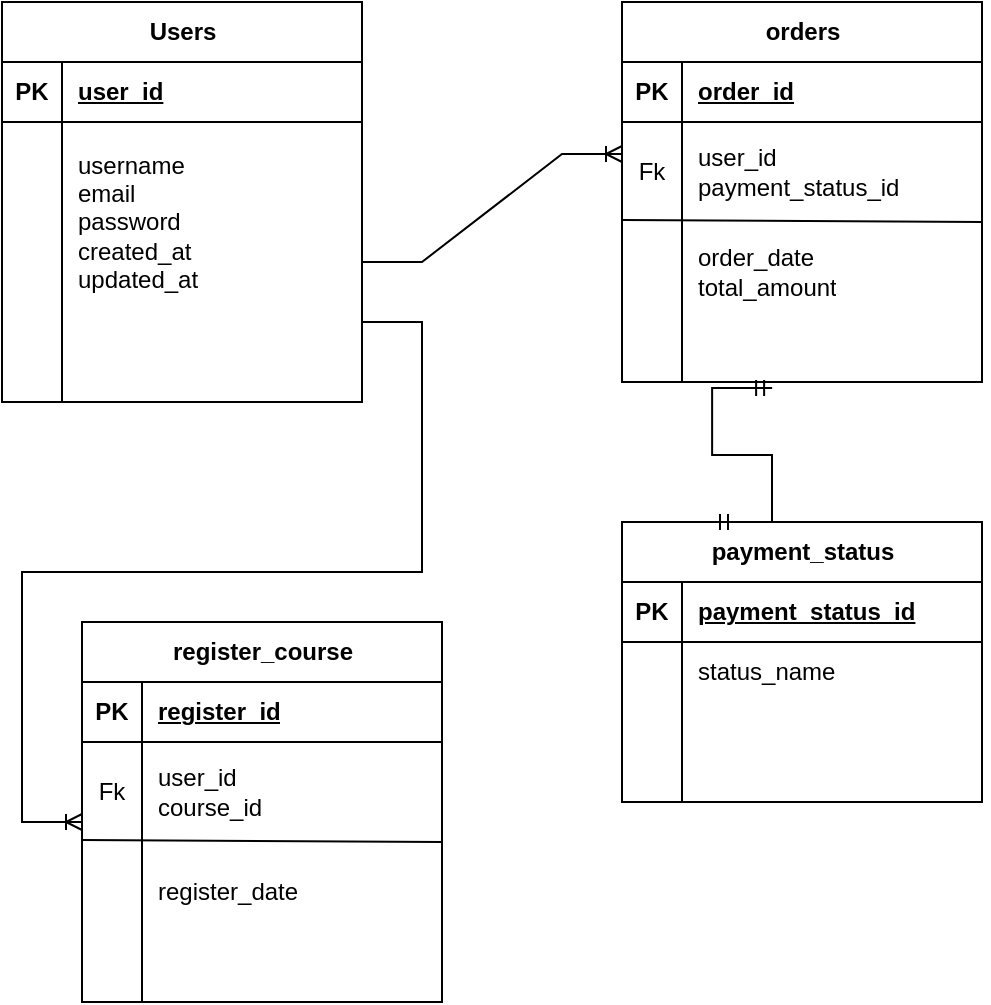 <mxfile version="21.1.2" type="github">
  <diagram name="Trang-1" id="lcGeL8hvCoR1BqS-VHe4">
    <mxGraphModel dx="965" dy="794" grid="1" gridSize="10" guides="1" tooltips="1" connect="1" arrows="1" fold="1" page="1" pageScale="1" pageWidth="1654" pageHeight="1169" math="0" shadow="0">
      <root>
        <mxCell id="0" />
        <mxCell id="1" parent="0" />
        <mxCell id="gdvY862G2Gq8S02XWn7q-1" value="Users" style="shape=table;startSize=30;container=1;collapsible=1;childLayout=tableLayout;fixedRows=1;rowLines=0;fontStyle=1;align=center;resizeLast=1;html=1;" vertex="1" parent="1">
          <mxGeometry x="70" y="110" width="180" height="200" as="geometry" />
        </mxCell>
        <mxCell id="gdvY862G2Gq8S02XWn7q-2" value="" style="shape=tableRow;horizontal=0;startSize=0;swimlaneHead=0;swimlaneBody=0;fillColor=none;collapsible=0;dropTarget=0;points=[[0,0.5],[1,0.5]];portConstraint=eastwest;top=0;left=0;right=0;bottom=1;" vertex="1" parent="gdvY862G2Gq8S02XWn7q-1">
          <mxGeometry y="30" width="180" height="30" as="geometry" />
        </mxCell>
        <mxCell id="gdvY862G2Gq8S02XWn7q-3" value="PK" style="shape=partialRectangle;connectable=0;fillColor=none;top=0;left=0;bottom=0;right=0;fontStyle=1;overflow=hidden;whiteSpace=wrap;html=1;" vertex="1" parent="gdvY862G2Gq8S02XWn7q-2">
          <mxGeometry width="30" height="30" as="geometry">
            <mxRectangle width="30" height="30" as="alternateBounds" />
          </mxGeometry>
        </mxCell>
        <mxCell id="gdvY862G2Gq8S02XWn7q-4" value="user_id" style="shape=partialRectangle;connectable=0;fillColor=none;top=0;left=0;bottom=0;right=0;align=left;spacingLeft=6;fontStyle=5;overflow=hidden;whiteSpace=wrap;html=1;" vertex="1" parent="gdvY862G2Gq8S02XWn7q-2">
          <mxGeometry x="30" width="150" height="30" as="geometry">
            <mxRectangle width="150" height="30" as="alternateBounds" />
          </mxGeometry>
        </mxCell>
        <mxCell id="gdvY862G2Gq8S02XWn7q-5" value="" style="shape=tableRow;horizontal=0;startSize=0;swimlaneHead=0;swimlaneBody=0;fillColor=none;collapsible=0;dropTarget=0;points=[[0,0.5],[1,0.5]];portConstraint=eastwest;top=0;left=0;right=0;bottom=0;" vertex="1" parent="gdvY862G2Gq8S02XWn7q-1">
          <mxGeometry y="60" width="180" height="100" as="geometry" />
        </mxCell>
        <mxCell id="gdvY862G2Gq8S02XWn7q-6" value="" style="shape=partialRectangle;connectable=0;fillColor=none;top=0;left=0;bottom=0;right=0;editable=1;overflow=hidden;whiteSpace=wrap;html=1;" vertex="1" parent="gdvY862G2Gq8S02XWn7q-5">
          <mxGeometry width="30" height="100" as="geometry">
            <mxRectangle width="30" height="100" as="alternateBounds" />
          </mxGeometry>
        </mxCell>
        <mxCell id="gdvY862G2Gq8S02XWn7q-7" value="username&lt;br&gt;email&lt;br&gt;password&lt;br&gt;created_at&lt;br&gt;updated_at" style="shape=partialRectangle;connectable=0;fillColor=none;top=0;left=0;bottom=0;right=0;align=left;spacingLeft=6;overflow=hidden;whiteSpace=wrap;html=1;" vertex="1" parent="gdvY862G2Gq8S02XWn7q-5">
          <mxGeometry x="30" width="150" height="100" as="geometry">
            <mxRectangle width="150" height="100" as="alternateBounds" />
          </mxGeometry>
        </mxCell>
        <mxCell id="gdvY862G2Gq8S02XWn7q-8" value="" style="shape=tableRow;horizontal=0;startSize=0;swimlaneHead=0;swimlaneBody=0;fillColor=none;collapsible=0;dropTarget=0;points=[[0,0.5],[1,0.5]];portConstraint=eastwest;top=0;left=0;right=0;bottom=0;" vertex="1" parent="gdvY862G2Gq8S02XWn7q-1">
          <mxGeometry y="160" width="180" height="20" as="geometry" />
        </mxCell>
        <mxCell id="gdvY862G2Gq8S02XWn7q-9" value="" style="shape=partialRectangle;connectable=0;fillColor=none;top=0;left=0;bottom=0;right=0;editable=1;overflow=hidden;whiteSpace=wrap;html=1;" vertex="1" parent="gdvY862G2Gq8S02XWn7q-8">
          <mxGeometry width="30" height="20" as="geometry">
            <mxRectangle width="30" height="20" as="alternateBounds" />
          </mxGeometry>
        </mxCell>
        <mxCell id="gdvY862G2Gq8S02XWn7q-10" value="" style="shape=partialRectangle;connectable=0;fillColor=none;top=0;left=0;bottom=0;right=0;align=left;spacingLeft=6;overflow=hidden;whiteSpace=wrap;html=1;" vertex="1" parent="gdvY862G2Gq8S02XWn7q-8">
          <mxGeometry x="30" width="150" height="20" as="geometry">
            <mxRectangle width="150" height="20" as="alternateBounds" />
          </mxGeometry>
        </mxCell>
        <mxCell id="gdvY862G2Gq8S02XWn7q-11" value="" style="shape=tableRow;horizontal=0;startSize=0;swimlaneHead=0;swimlaneBody=0;fillColor=none;collapsible=0;dropTarget=0;points=[[0,0.5],[1,0.5]];portConstraint=eastwest;top=0;left=0;right=0;bottom=0;" vertex="1" parent="gdvY862G2Gq8S02XWn7q-1">
          <mxGeometry y="180" width="180" height="20" as="geometry" />
        </mxCell>
        <mxCell id="gdvY862G2Gq8S02XWn7q-12" value="" style="shape=partialRectangle;connectable=0;fillColor=none;top=0;left=0;bottom=0;right=0;editable=1;overflow=hidden;whiteSpace=wrap;html=1;" vertex="1" parent="gdvY862G2Gq8S02XWn7q-11">
          <mxGeometry width="30" height="20" as="geometry">
            <mxRectangle width="30" height="20" as="alternateBounds" />
          </mxGeometry>
        </mxCell>
        <mxCell id="gdvY862G2Gq8S02XWn7q-13" value="" style="shape=partialRectangle;connectable=0;fillColor=none;top=0;left=0;bottom=0;right=0;align=left;spacingLeft=6;overflow=hidden;whiteSpace=wrap;html=1;" vertex="1" parent="gdvY862G2Gq8S02XWn7q-11">
          <mxGeometry x="30" width="150" height="20" as="geometry">
            <mxRectangle width="150" height="20" as="alternateBounds" />
          </mxGeometry>
        </mxCell>
        <mxCell id="gdvY862G2Gq8S02XWn7q-17" value="" style="edgeStyle=entityRelationEdgeStyle;fontSize=12;html=1;endArrow=ERoneToMany;rounded=0;entryX=0;entryY=0.32;entryDx=0;entryDy=0;entryPerimeter=0;" edge="1" parent="1" target="gdvY862G2Gq8S02XWn7q-22">
          <mxGeometry width="100" height="100" relative="1" as="geometry">
            <mxPoint x="250" y="240" as="sourcePoint" />
            <mxPoint x="310" y="400" as="targetPoint" />
          </mxGeometry>
        </mxCell>
        <mxCell id="gdvY862G2Gq8S02XWn7q-18" value="orders" style="shape=table;startSize=30;container=1;collapsible=1;childLayout=tableLayout;fixedRows=1;rowLines=0;fontStyle=1;align=center;resizeLast=1;html=1;" vertex="1" parent="1">
          <mxGeometry x="380" y="110" width="180" height="190" as="geometry" />
        </mxCell>
        <mxCell id="gdvY862G2Gq8S02XWn7q-19" value="" style="shape=tableRow;horizontal=0;startSize=0;swimlaneHead=0;swimlaneBody=0;fillColor=none;collapsible=0;dropTarget=0;points=[[0,0.5],[1,0.5]];portConstraint=eastwest;top=0;left=0;right=0;bottom=1;" vertex="1" parent="gdvY862G2Gq8S02XWn7q-18">
          <mxGeometry y="30" width="180" height="30" as="geometry" />
        </mxCell>
        <mxCell id="gdvY862G2Gq8S02XWn7q-20" value="PK" style="shape=partialRectangle;connectable=0;fillColor=none;top=0;left=0;bottom=0;right=0;fontStyle=1;overflow=hidden;whiteSpace=wrap;html=1;" vertex="1" parent="gdvY862G2Gq8S02XWn7q-19">
          <mxGeometry width="30" height="30" as="geometry">
            <mxRectangle width="30" height="30" as="alternateBounds" />
          </mxGeometry>
        </mxCell>
        <mxCell id="gdvY862G2Gq8S02XWn7q-21" value="order_id" style="shape=partialRectangle;connectable=0;fillColor=none;top=0;left=0;bottom=0;right=0;align=left;spacingLeft=6;fontStyle=5;overflow=hidden;whiteSpace=wrap;html=1;" vertex="1" parent="gdvY862G2Gq8S02XWn7q-19">
          <mxGeometry x="30" width="150" height="30" as="geometry">
            <mxRectangle width="150" height="30" as="alternateBounds" />
          </mxGeometry>
        </mxCell>
        <mxCell id="gdvY862G2Gq8S02XWn7q-22" value="" style="shape=tableRow;horizontal=0;startSize=0;swimlaneHead=0;swimlaneBody=0;fillColor=none;collapsible=0;dropTarget=0;points=[[0,0.5],[1,0.5]];portConstraint=eastwest;top=0;left=0;right=0;bottom=0;swimlaneFillColor=none;" vertex="1" parent="gdvY862G2Gq8S02XWn7q-18">
          <mxGeometry y="60" width="180" height="50" as="geometry" />
        </mxCell>
        <mxCell id="gdvY862G2Gq8S02XWn7q-23" value="Fk" style="shape=partialRectangle;connectable=0;fillColor=none;top=0;left=0;bottom=0;right=0;editable=1;overflow=hidden;whiteSpace=wrap;html=1;labelBorderColor=none;" vertex="1" parent="gdvY862G2Gq8S02XWn7q-22">
          <mxGeometry width="30" height="50" as="geometry">
            <mxRectangle width="30" height="50" as="alternateBounds" />
          </mxGeometry>
        </mxCell>
        <mxCell id="gdvY862G2Gq8S02XWn7q-24" value="user_id&lt;br&gt;payment_status_id" style="shape=partialRectangle;connectable=0;fillColor=none;top=0;left=0;bottom=0;right=0;align=left;spacingLeft=6;overflow=hidden;whiteSpace=wrap;html=1;strokeWidth=7;labelBorderColor=none;" vertex="1" parent="gdvY862G2Gq8S02XWn7q-22">
          <mxGeometry x="30" width="150" height="50" as="geometry">
            <mxRectangle width="150" height="50" as="alternateBounds" />
          </mxGeometry>
        </mxCell>
        <mxCell id="gdvY862G2Gq8S02XWn7q-25" value="" style="shape=tableRow;horizontal=0;startSize=0;swimlaneHead=0;swimlaneBody=0;fillColor=none;collapsible=0;dropTarget=0;points=[[0,0.5],[1,0.5]];portConstraint=eastwest;top=0;left=0;right=0;bottom=0;" vertex="1" parent="gdvY862G2Gq8S02XWn7q-18">
          <mxGeometry y="110" width="180" height="50" as="geometry" />
        </mxCell>
        <mxCell id="gdvY862G2Gq8S02XWn7q-26" value="" style="shape=partialRectangle;connectable=0;fillColor=none;top=0;left=0;bottom=0;right=0;editable=1;overflow=hidden;whiteSpace=wrap;html=1;" vertex="1" parent="gdvY862G2Gq8S02XWn7q-25">
          <mxGeometry width="30" height="50" as="geometry">
            <mxRectangle width="30" height="50" as="alternateBounds" />
          </mxGeometry>
        </mxCell>
        <mxCell id="gdvY862G2Gq8S02XWn7q-27" value="order_date&lt;br&gt;total_amount" style="shape=partialRectangle;connectable=0;fillColor=none;top=0;left=0;bottom=0;right=0;align=left;spacingLeft=6;overflow=hidden;whiteSpace=wrap;html=1;" vertex="1" parent="gdvY862G2Gq8S02XWn7q-25">
          <mxGeometry x="30" width="150" height="50" as="geometry">
            <mxRectangle width="150" height="50" as="alternateBounds" />
          </mxGeometry>
        </mxCell>
        <mxCell id="gdvY862G2Gq8S02XWn7q-28" value="" style="shape=tableRow;horizontal=0;startSize=0;swimlaneHead=0;swimlaneBody=0;fillColor=none;collapsible=0;dropTarget=0;points=[[0,0.5],[1,0.5]];portConstraint=eastwest;top=0;left=0;right=0;bottom=0;" vertex="1" parent="gdvY862G2Gq8S02XWn7q-18">
          <mxGeometry y="160" width="180" height="30" as="geometry" />
        </mxCell>
        <mxCell id="gdvY862G2Gq8S02XWn7q-29" value="" style="shape=partialRectangle;connectable=0;fillColor=none;top=0;left=0;bottom=0;right=0;editable=1;overflow=hidden;whiteSpace=wrap;html=1;" vertex="1" parent="gdvY862G2Gq8S02XWn7q-28">
          <mxGeometry width="30" height="30" as="geometry">
            <mxRectangle width="30" height="30" as="alternateBounds" />
          </mxGeometry>
        </mxCell>
        <mxCell id="gdvY862G2Gq8S02XWn7q-30" value="" style="shape=partialRectangle;connectable=0;fillColor=none;top=0;left=0;bottom=0;right=0;align=left;spacingLeft=6;overflow=hidden;whiteSpace=wrap;html=1;" vertex="1" parent="gdvY862G2Gq8S02XWn7q-28">
          <mxGeometry x="30" width="150" height="30" as="geometry">
            <mxRectangle width="150" height="30" as="alternateBounds" />
          </mxGeometry>
        </mxCell>
        <mxCell id="gdvY862G2Gq8S02XWn7q-32" value="" style="endArrow=none;html=1;rounded=0;exitX=0;exitY=-0.02;exitDx=0;exitDy=0;exitPerimeter=0;" edge="1" parent="gdvY862G2Gq8S02XWn7q-18" source="gdvY862G2Gq8S02XWn7q-25">
          <mxGeometry width="50" height="50" relative="1" as="geometry">
            <mxPoint y="100" as="sourcePoint" />
            <mxPoint x="180" y="110" as="targetPoint" />
          </mxGeometry>
        </mxCell>
        <mxCell id="gdvY862G2Gq8S02XWn7q-46" value="" style="edgeStyle=entityRelationEdgeStyle;fontSize=12;html=1;endArrow=ERoneToMany;rounded=0;" edge="1" parent="1">
          <mxGeometry width="100" height="100" relative="1" as="geometry">
            <mxPoint x="250" y="270" as="sourcePoint" />
            <mxPoint x="110" y="520" as="targetPoint" />
          </mxGeometry>
        </mxCell>
        <mxCell id="gdvY862G2Gq8S02XWn7q-47" value="register_course" style="shape=table;startSize=30;container=1;collapsible=1;childLayout=tableLayout;fixedRows=1;rowLines=0;fontStyle=1;align=center;resizeLast=1;html=1;" vertex="1" parent="1">
          <mxGeometry x="110" y="420" width="180" height="190" as="geometry" />
        </mxCell>
        <mxCell id="gdvY862G2Gq8S02XWn7q-48" value="" style="shape=tableRow;horizontal=0;startSize=0;swimlaneHead=0;swimlaneBody=0;fillColor=none;collapsible=0;dropTarget=0;points=[[0,0.5],[1,0.5]];portConstraint=eastwest;top=0;left=0;right=0;bottom=1;" vertex="1" parent="gdvY862G2Gq8S02XWn7q-47">
          <mxGeometry y="30" width="180" height="30" as="geometry" />
        </mxCell>
        <mxCell id="gdvY862G2Gq8S02XWn7q-49" value="PK" style="shape=partialRectangle;connectable=0;fillColor=none;top=0;left=0;bottom=0;right=0;fontStyle=1;overflow=hidden;whiteSpace=wrap;html=1;" vertex="1" parent="gdvY862G2Gq8S02XWn7q-48">
          <mxGeometry width="30" height="30" as="geometry">
            <mxRectangle width="30" height="30" as="alternateBounds" />
          </mxGeometry>
        </mxCell>
        <mxCell id="gdvY862G2Gq8S02XWn7q-50" value="register_id" style="shape=partialRectangle;connectable=0;fillColor=none;top=0;left=0;bottom=0;right=0;align=left;spacingLeft=6;fontStyle=5;overflow=hidden;whiteSpace=wrap;html=1;" vertex="1" parent="gdvY862G2Gq8S02XWn7q-48">
          <mxGeometry x="30" width="150" height="30" as="geometry">
            <mxRectangle width="150" height="30" as="alternateBounds" />
          </mxGeometry>
        </mxCell>
        <mxCell id="gdvY862G2Gq8S02XWn7q-51" value="" style="shape=tableRow;horizontal=0;startSize=0;swimlaneHead=0;swimlaneBody=0;fillColor=none;collapsible=0;dropTarget=0;points=[[0,0.5],[1,0.5]];portConstraint=eastwest;top=0;left=0;right=0;bottom=0;swimlaneFillColor=none;" vertex="1" parent="gdvY862G2Gq8S02XWn7q-47">
          <mxGeometry y="60" width="180" height="50" as="geometry" />
        </mxCell>
        <mxCell id="gdvY862G2Gq8S02XWn7q-52" value="Fk" style="shape=partialRectangle;connectable=0;fillColor=none;top=0;left=0;bottom=0;right=0;editable=1;overflow=hidden;whiteSpace=wrap;html=1;labelBorderColor=none;" vertex="1" parent="gdvY862G2Gq8S02XWn7q-51">
          <mxGeometry width="30" height="50" as="geometry">
            <mxRectangle width="30" height="50" as="alternateBounds" />
          </mxGeometry>
        </mxCell>
        <mxCell id="gdvY862G2Gq8S02XWn7q-53" value="user_id&lt;br&gt;course_id" style="shape=partialRectangle;connectable=0;fillColor=none;top=0;left=0;bottom=0;right=0;align=left;spacingLeft=6;overflow=hidden;whiteSpace=wrap;html=1;strokeWidth=7;labelBorderColor=none;" vertex="1" parent="gdvY862G2Gq8S02XWn7q-51">
          <mxGeometry x="30" width="150" height="50" as="geometry">
            <mxRectangle width="150" height="50" as="alternateBounds" />
          </mxGeometry>
        </mxCell>
        <mxCell id="gdvY862G2Gq8S02XWn7q-54" value="" style="shape=tableRow;horizontal=0;startSize=0;swimlaneHead=0;swimlaneBody=0;fillColor=none;collapsible=0;dropTarget=0;points=[[0,0.5],[1,0.5]];portConstraint=eastwest;top=0;left=0;right=0;bottom=0;" vertex="1" parent="gdvY862G2Gq8S02XWn7q-47">
          <mxGeometry y="110" width="180" height="50" as="geometry" />
        </mxCell>
        <mxCell id="gdvY862G2Gq8S02XWn7q-55" value="" style="shape=partialRectangle;connectable=0;fillColor=none;top=0;left=0;bottom=0;right=0;editable=1;overflow=hidden;whiteSpace=wrap;html=1;" vertex="1" parent="gdvY862G2Gq8S02XWn7q-54">
          <mxGeometry width="30" height="50" as="geometry">
            <mxRectangle width="30" height="50" as="alternateBounds" />
          </mxGeometry>
        </mxCell>
        <mxCell id="gdvY862G2Gq8S02XWn7q-56" value="register_date" style="shape=partialRectangle;connectable=0;fillColor=none;top=0;left=0;bottom=0;right=0;align=left;spacingLeft=6;overflow=hidden;whiteSpace=wrap;html=1;" vertex="1" parent="gdvY862G2Gq8S02XWn7q-54">
          <mxGeometry x="30" width="150" height="50" as="geometry">
            <mxRectangle width="150" height="50" as="alternateBounds" />
          </mxGeometry>
        </mxCell>
        <mxCell id="gdvY862G2Gq8S02XWn7q-57" value="" style="shape=tableRow;horizontal=0;startSize=0;swimlaneHead=0;swimlaneBody=0;fillColor=none;collapsible=0;dropTarget=0;points=[[0,0.5],[1,0.5]];portConstraint=eastwest;top=0;left=0;right=0;bottom=0;" vertex="1" parent="gdvY862G2Gq8S02XWn7q-47">
          <mxGeometry y="160" width="180" height="30" as="geometry" />
        </mxCell>
        <mxCell id="gdvY862G2Gq8S02XWn7q-58" value="" style="shape=partialRectangle;connectable=0;fillColor=none;top=0;left=0;bottom=0;right=0;editable=1;overflow=hidden;whiteSpace=wrap;html=1;" vertex="1" parent="gdvY862G2Gq8S02XWn7q-57">
          <mxGeometry width="30" height="30" as="geometry">
            <mxRectangle width="30" height="30" as="alternateBounds" />
          </mxGeometry>
        </mxCell>
        <mxCell id="gdvY862G2Gq8S02XWn7q-59" value="" style="shape=partialRectangle;connectable=0;fillColor=none;top=0;left=0;bottom=0;right=0;align=left;spacingLeft=6;overflow=hidden;whiteSpace=wrap;html=1;" vertex="1" parent="gdvY862G2Gq8S02XWn7q-57">
          <mxGeometry x="30" width="150" height="30" as="geometry">
            <mxRectangle width="150" height="30" as="alternateBounds" />
          </mxGeometry>
        </mxCell>
        <mxCell id="gdvY862G2Gq8S02XWn7q-60" value="" style="endArrow=none;html=1;rounded=0;exitX=0;exitY=-0.02;exitDx=0;exitDy=0;exitPerimeter=0;" edge="1" parent="gdvY862G2Gq8S02XWn7q-47" source="gdvY862G2Gq8S02XWn7q-54">
          <mxGeometry width="50" height="50" relative="1" as="geometry">
            <mxPoint y="100" as="sourcePoint" />
            <mxPoint x="180" y="110" as="targetPoint" />
          </mxGeometry>
        </mxCell>
        <mxCell id="gdvY862G2Gq8S02XWn7q-74" value="payment_status" style="shape=table;startSize=30;container=1;collapsible=1;childLayout=tableLayout;fixedRows=1;rowLines=0;fontStyle=1;align=center;resizeLast=1;html=1;" vertex="1" parent="1">
          <mxGeometry x="380" y="370" width="180" height="140" as="geometry" />
        </mxCell>
        <mxCell id="gdvY862G2Gq8S02XWn7q-75" value="" style="shape=tableRow;horizontal=0;startSize=0;swimlaneHead=0;swimlaneBody=0;fillColor=none;collapsible=0;dropTarget=0;points=[[0,0.5],[1,0.5]];portConstraint=eastwest;top=0;left=0;right=0;bottom=1;" vertex="1" parent="gdvY862G2Gq8S02XWn7q-74">
          <mxGeometry y="30" width="180" height="30" as="geometry" />
        </mxCell>
        <mxCell id="gdvY862G2Gq8S02XWn7q-76" value="PK" style="shape=partialRectangle;connectable=0;fillColor=none;top=0;left=0;bottom=0;right=0;fontStyle=1;overflow=hidden;whiteSpace=wrap;html=1;" vertex="1" parent="gdvY862G2Gq8S02XWn7q-75">
          <mxGeometry width="30" height="30" as="geometry">
            <mxRectangle width="30" height="30" as="alternateBounds" />
          </mxGeometry>
        </mxCell>
        <mxCell id="gdvY862G2Gq8S02XWn7q-77" value="payment_status_id" style="shape=partialRectangle;connectable=0;fillColor=none;top=0;left=0;bottom=0;right=0;align=left;spacingLeft=6;fontStyle=5;overflow=hidden;whiteSpace=wrap;html=1;" vertex="1" parent="gdvY862G2Gq8S02XWn7q-75">
          <mxGeometry x="30" width="150" height="30" as="geometry">
            <mxRectangle width="150" height="30" as="alternateBounds" />
          </mxGeometry>
        </mxCell>
        <mxCell id="gdvY862G2Gq8S02XWn7q-78" value="" style="shape=tableRow;horizontal=0;startSize=0;swimlaneHead=0;swimlaneBody=0;fillColor=none;collapsible=0;dropTarget=0;points=[[0,0.5],[1,0.5]];portConstraint=eastwest;top=0;left=0;right=0;bottom=0;" vertex="1" parent="gdvY862G2Gq8S02XWn7q-74">
          <mxGeometry y="60" width="180" height="30" as="geometry" />
        </mxCell>
        <mxCell id="gdvY862G2Gq8S02XWn7q-79" value="" style="shape=partialRectangle;connectable=0;fillColor=none;top=0;left=0;bottom=0;right=0;editable=1;overflow=hidden;whiteSpace=wrap;html=1;" vertex="1" parent="gdvY862G2Gq8S02XWn7q-78">
          <mxGeometry width="30" height="30" as="geometry">
            <mxRectangle width="30" height="30" as="alternateBounds" />
          </mxGeometry>
        </mxCell>
        <mxCell id="gdvY862G2Gq8S02XWn7q-80" value="status_name" style="shape=partialRectangle;connectable=0;fillColor=none;top=0;left=0;bottom=0;right=0;align=left;spacingLeft=6;overflow=hidden;whiteSpace=wrap;html=1;" vertex="1" parent="gdvY862G2Gq8S02XWn7q-78">
          <mxGeometry x="30" width="150" height="30" as="geometry">
            <mxRectangle width="150" height="30" as="alternateBounds" />
          </mxGeometry>
        </mxCell>
        <mxCell id="gdvY862G2Gq8S02XWn7q-81" value="" style="shape=tableRow;horizontal=0;startSize=0;swimlaneHead=0;swimlaneBody=0;fillColor=none;collapsible=0;dropTarget=0;points=[[0,0.5],[1,0.5]];portConstraint=eastwest;top=0;left=0;right=0;bottom=0;" vertex="1" parent="gdvY862G2Gq8S02XWn7q-74">
          <mxGeometry y="90" width="180" height="30" as="geometry" />
        </mxCell>
        <mxCell id="gdvY862G2Gq8S02XWn7q-82" value="" style="shape=partialRectangle;connectable=0;fillColor=none;top=0;left=0;bottom=0;right=0;editable=1;overflow=hidden;whiteSpace=wrap;html=1;" vertex="1" parent="gdvY862G2Gq8S02XWn7q-81">
          <mxGeometry width="30" height="30" as="geometry">
            <mxRectangle width="30" height="30" as="alternateBounds" />
          </mxGeometry>
        </mxCell>
        <mxCell id="gdvY862G2Gq8S02XWn7q-83" value="" style="shape=partialRectangle;connectable=0;fillColor=none;top=0;left=0;bottom=0;right=0;align=left;spacingLeft=6;overflow=hidden;whiteSpace=wrap;html=1;" vertex="1" parent="gdvY862G2Gq8S02XWn7q-81">
          <mxGeometry x="30" width="150" height="30" as="geometry">
            <mxRectangle width="150" height="30" as="alternateBounds" />
          </mxGeometry>
        </mxCell>
        <mxCell id="gdvY862G2Gq8S02XWn7q-84" value="" style="shape=tableRow;horizontal=0;startSize=0;swimlaneHead=0;swimlaneBody=0;fillColor=none;collapsible=0;dropTarget=0;points=[[0,0.5],[1,0.5]];portConstraint=eastwest;top=0;left=0;right=0;bottom=0;" vertex="1" parent="gdvY862G2Gq8S02XWn7q-74">
          <mxGeometry y="120" width="180" height="20" as="geometry" />
        </mxCell>
        <mxCell id="gdvY862G2Gq8S02XWn7q-85" value="" style="shape=partialRectangle;connectable=0;fillColor=none;top=0;left=0;bottom=0;right=0;editable=1;overflow=hidden;whiteSpace=wrap;html=1;" vertex="1" parent="gdvY862G2Gq8S02XWn7q-84">
          <mxGeometry width="30" height="20" as="geometry">
            <mxRectangle width="30" height="20" as="alternateBounds" />
          </mxGeometry>
        </mxCell>
        <mxCell id="gdvY862G2Gq8S02XWn7q-86" value="" style="shape=partialRectangle;connectable=0;fillColor=none;top=0;left=0;bottom=0;right=0;align=left;spacingLeft=6;overflow=hidden;whiteSpace=wrap;html=1;" vertex="1" parent="gdvY862G2Gq8S02XWn7q-84">
          <mxGeometry x="30" width="150" height="20" as="geometry">
            <mxRectangle width="150" height="20" as="alternateBounds" />
          </mxGeometry>
        </mxCell>
        <mxCell id="gdvY862G2Gq8S02XWn7q-87" value="" style="edgeStyle=entityRelationEdgeStyle;fontSize=12;html=1;endArrow=ERmandOne;startArrow=ERmandOne;rounded=0;entryX=0.417;entryY=1.1;entryDx=0;entryDy=0;entryPerimeter=0;exitX=0.25;exitY=0;exitDx=0;exitDy=0;" edge="1" parent="1" source="gdvY862G2Gq8S02XWn7q-74" target="gdvY862G2Gq8S02XWn7q-28">
          <mxGeometry width="100" height="100" relative="1" as="geometry">
            <mxPoint x="455" y="410" as="sourcePoint" />
            <mxPoint x="450" y="320" as="targetPoint" />
          </mxGeometry>
        </mxCell>
      </root>
    </mxGraphModel>
  </diagram>
</mxfile>
